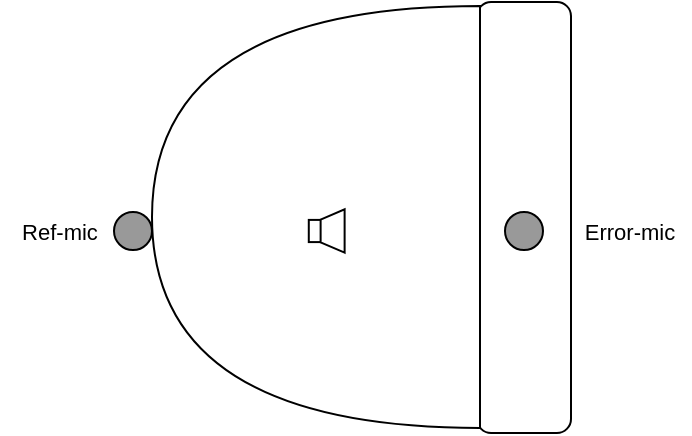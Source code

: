 <mxfile version="18.0.6" type="device"><diagram id="XYBMZyBl5GlJ8ucyebSs" name="Page-1"><mxGraphModel dx="568" dy="247" grid="0" gridSize="10" guides="1" tooltips="1" connect="1" arrows="1" fold="1" page="1" pageScale="1" pageWidth="827" pageHeight="1169" math="0" shadow="0"><root><mxCell id="0"/><mxCell id="1" parent="0"/><mxCell id="cVJCKkR2LJSb8-gLw6Rl-1" value="" style="rounded=1;whiteSpace=wrap;html=1;rotation=90;" vertex="1" parent="1"><mxGeometry x="364.25" y="341.25" width="215.5" height="47" as="geometry"/></mxCell><mxCell id="cVJCKkR2LJSb8-gLw6Rl-2" value="" style="shape=or;whiteSpace=wrap;html=1;rotation=-180;" vertex="1" parent="1"><mxGeometry x="286" y="259" width="164" height="211" as="geometry"/></mxCell><mxCell id="cVJCKkR2LJSb8-gLw6Rl-3" value="" style="ellipse;whiteSpace=wrap;html=1;aspect=fixed;fillColor=#999999;" vertex="1" parent="1"><mxGeometry x="267" y="362" width="19" height="19" as="geometry"/></mxCell><mxCell id="cVJCKkR2LJSb8-gLw6Rl-4" value="" style="ellipse;whiteSpace=wrap;html=1;aspect=fixed;fillColor=#999999;" vertex="1" parent="1"><mxGeometry x="462.5" y="362" width="19" height="19" as="geometry"/></mxCell><mxCell id="cVJCKkR2LJSb8-gLw6Rl-5" value="" style="rounded=0;whiteSpace=wrap;html=1;fontSize=6;fillColor=#FFFFFF;rotation=-90;" vertex="1" parent="1"><mxGeometry x="362.46" y="367.89" width="11.09" height="7.22" as="geometry"/></mxCell><mxCell id="cVJCKkR2LJSb8-gLw6Rl-6" value="" style="shape=trapezoid;perimeter=trapezoidPerimeter;whiteSpace=wrap;html=1;fixedSize=1;fontSize=6;fillColor=#FFFFFF;direction=west;rotation=90;size=5.12;" vertex="1" parent="1"><mxGeometry x="365.5" y="365.5" width="21.62" height="12" as="geometry"/></mxCell><mxCell id="cVJCKkR2LJSb8-gLw6Rl-7" value="&lt;span style=&quot;font-size: 11px&quot;&gt;Ref-mic&lt;/span&gt;" style="text;html=1;strokeColor=none;fillColor=none;align=center;verticalAlign=middle;whiteSpace=wrap;rounded=0;fontSize=6;" vertex="1" parent="1"><mxGeometry x="210" y="356.5" width="60" height="30" as="geometry"/></mxCell><mxCell id="cVJCKkR2LJSb8-gLw6Rl-8" value="&lt;span style=&quot;font-size: 11px&quot;&gt;Error-mic&lt;/span&gt;" style="text;html=1;strokeColor=none;fillColor=none;align=center;verticalAlign=middle;whiteSpace=wrap;rounded=0;fontSize=6;" vertex="1" parent="1"><mxGeometry x="495" y="357" width="60" height="30" as="geometry"/></mxCell></root></mxGraphModel></diagram></mxfile>
